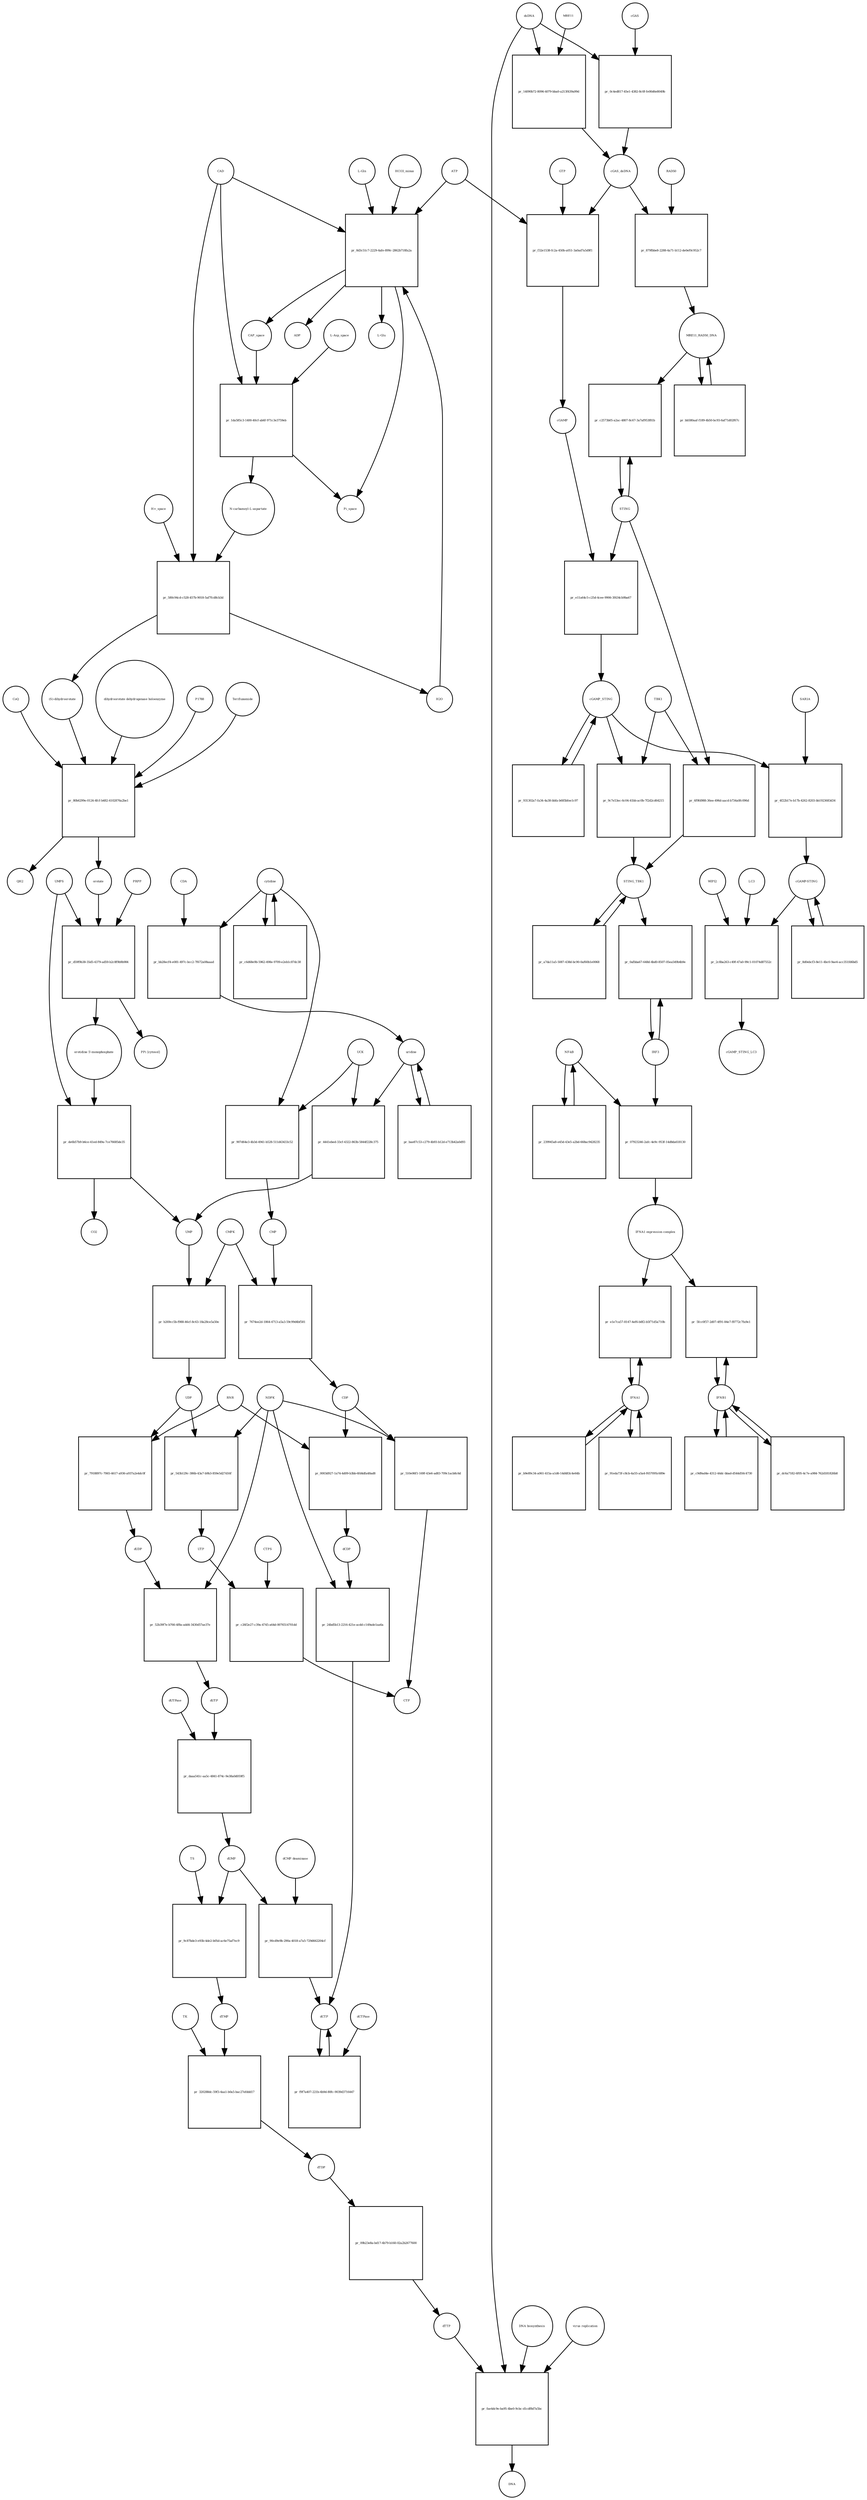 strict digraph  {
"L-Gln" [annotation="", bipartite=0, cls="simple chemical", fontsize=4, label="L-Gln", shape=circle];
"pr_8d3c51c7-2229-4afe-899c-2862b718fa2a" [annotation="", bipartite=1, cls=process, fontsize=4, label="pr_8d3c51c7-2229-4afe-899c-2862b718fa2a", shape=square];
CAP_space [annotation="", bipartite=0, cls="simple chemical", fontsize=4, label=CAP_space, shape=circle];
CAD [annotation="", bipartite=0, cls=macromolecule, fontsize=4, label=CAD, shape=circle];
HCO3_minus [annotation="", bipartite=0, cls="simple chemical", fontsize=4, label=HCO3_minus, shape=circle];
H2O [annotation="", bipartite=0, cls="simple chemical", fontsize=4, label=H2O, shape=circle];
ATP [annotation="", bipartite=0, cls="simple chemical", fontsize=4, label=ATP, shape=circle];
"L-Glu" [annotation="", bipartite=0, cls="simple chemical", fontsize=4, label="L-Glu", shape=circle];
ADP [annotation="", bipartite=0, cls="simple chemical", fontsize=4, label=ADP, shape=circle];
Pi_space [annotation="", bipartite=0, cls="simple chemical", fontsize=4, label=Pi_space, shape=circle];
cytidine [annotation="", bipartite=0, cls="simple chemical", fontsize=4, label=cytidine, shape=circle];
"pr_bb28ecf4-e081-497c-bcc2-7f672a08aaad" [annotation="", bipartite=1, cls=process, fontsize=4, label="pr_bb28ecf4-e081-497c-bcc2-7f672a08aaad", shape=square];
uridine [annotation="", bipartite=0, cls="simple chemical", fontsize=4, label=uridine, shape=circle];
CDA [annotation="", bipartite=0, cls=macromolecule, fontsize=4, label=CDA, shape=circle];
"pr_4441ebed-33cf-4322-863b-5844f228c375" [annotation="", bipartite=1, cls=process, fontsize=4, label="pr_4441ebed-33cf-4322-863b-5844f228c375", shape=square];
UMP [annotation="", bipartite=0, cls="simple chemical", fontsize=4, label=UMP, shape=circle];
UCK [annotation="", bipartite=0, cls=macromolecule, fontsize=4, label=UCK, shape=circle];
"pr_907d64e3-4b3d-4941-b528-511d43433c52" [annotation="", bipartite=1, cls=process, fontsize=4, label="pr_907d64e3-4b3d-4941-b528-511d43433c52", shape=square];
CMP [annotation="", bipartite=0, cls="simple chemical", fontsize=4, label=CMP, shape=circle];
"pr_bae87c53-c279-4b93-b12d-e713b42a0d93" [annotation="", bipartite=1, cls=process, fontsize=4, label="pr_bae87c53-c279-4b93-b12d-e713b42a0d93", shape=square];
"pr_c6d68e9b-5962-498e-9709-e2eb1c87dc38" [annotation="", bipartite=1, cls=process, fontsize=4, label="pr_c6d68e9b-5962-498e-9709-e2eb1c87dc38", shape=square];
"pr_b269cc5b-f988-46cf-8c63-18a28ce5a50e" [annotation="", bipartite=1, cls=process, fontsize=4, label="pr_b269cc5b-f988-46cf-8c63-18a28ce5a50e", shape=square];
UDP [annotation="", bipartite=0, cls="simple chemical", fontsize=4, label=UDP, shape=circle];
CMPK [annotation="", bipartite=0, cls=macromolecule, fontsize=4, label=CMPK, shape=circle];
"pr_7674ee2d-1864-4713-a5a3-59c99d4bf581" [annotation="", bipartite=1, cls=process, fontsize=4, label="pr_7674ee2d-1864-4713-a5a3-59c99d4bf581", shape=square];
CDP [annotation="", bipartite=0, cls="simple chemical", fontsize=4, label=CDP, shape=circle];
"pr_543b129c-386b-43a7-b9b3-859e5d27d16f" [annotation="", bipartite=1, cls=process, fontsize=4, label="pr_543b129c-386b-43a7-b9b3-859e5d27d16f", shape=square];
UTP [annotation="", bipartite=0, cls="simple chemical", fontsize=4, label=UTP, shape=circle];
NDPK [annotation="", bipartite=0, cls=macromolecule, fontsize=4, label=NDPK, shape=circle];
"pr_510e06f1-169f-43e6-ad83-709c1acb8c6d" [annotation="", bipartite=1, cls=process, fontsize=4, label="pr_510e06f1-169f-43e6-ad83-709c1acb8c6d", shape=square];
CTP [annotation="", bipartite=0, cls="simple chemical", fontsize=4, label=CTP, shape=circle];
"pr_c26f2e27-c39a-4745-a64d-0076514701dd" [annotation="", bipartite=1, cls=process, fontsize=4, label="pr_c26f2e27-c39a-4745-a64d-0076514701dd", shape=square];
CTPS [annotation="", bipartite=0, cls=macromolecule, fontsize=4, label=CTPS, shape=circle];
"pr_7918897c-7065-4617-a936-a937a2e4dc0f" [annotation="", bipartite=1, cls=process, fontsize=4, label="pr_7918897c-7065-4617-a936-a937a2e4dc0f", shape=square];
dUDP [annotation="", bipartite=0, cls="simple chemical", fontsize=4, label=dUDP, shape=circle];
RNR [annotation="", bipartite=0, cls=macromolecule, fontsize=4, label=RNR, shape=circle];
"pr_52b39f7e-b766-4f8a-add4-3430d57ae37e" [annotation="", bipartite=1, cls=process, fontsize=4, label="pr_52b39f7e-b766-4f8a-add4-3430d57ae37e", shape=square];
dUTP [annotation="", bipartite=0, cls="simple chemical", fontsize=4, label=dUTP, shape=circle];
dCDP [annotation="", bipartite=0, cls="simple chemical", fontsize=4, label=dCDP, shape=circle];
"pr_24bd5b13-2216-421e-acdd-c149ade1aa6a" [annotation="", bipartite=1, cls=process, fontsize=4, label="pr_24bd5b13-2216-421e-acdd-c149ade1aa6a", shape=square];
dCTP [annotation="", bipartite=0, cls="simple chemical", fontsize=4, label=dCTP, shape=circle];
"pr_0003d927-1a74-4d09-b3bb-6fd4dfa48ad8" [annotation="", bipartite=1, cls=process, fontsize=4, label="pr_0003d927-1a74-4d09-b3bb-6fd4dfa48ad8", shape=square];
"pr_daaa541c-aa5c-4841-874c-9e38a0d059f5" [annotation="", bipartite=1, cls=process, fontsize=4, label="pr_daaa541c-aa5c-4841-874c-9e38a0d059f5", shape=square];
dUMP [annotation="", bipartite=0, cls="simple chemical", fontsize=4, label=dUMP, shape=circle];
dUTPase [annotation="", bipartite=0, cls=macromolecule, fontsize=4, label=dUTPase, shape=circle];
"pr_f9f7a407-221b-4b9d-80fc-9039d3716447" [annotation="", bipartite=1, cls=process, fontsize=4, label="pr_f9f7a407-221b-4b9d-80fc-9039d3716447", shape=square];
dCTPase [annotation="", bipartite=0, cls=macromolecule, fontsize=4, label=dCTPase, shape=circle];
"pr_90cd9e9b-290a-4018-a7a5-729d662204cf" [annotation="", bipartite=1, cls=process, fontsize=4, label="pr_90cd9e9b-290a-4018-a7a5-729d662204cf", shape=square];
"dCMP deaminase" [annotation="", bipartite=0, cls=macromolecule, fontsize=4, label="dCMP deaminase", shape=circle];
"pr_9c87bde3-e93b-4de2-b05d-ac6e75af7ec9" [annotation="", bipartite=1, cls=process, fontsize=4, label="pr_9c87bde3-e93b-4de2-b05d-ac6e75af7ec9", shape=square];
dTMP [annotation="", bipartite=0, cls="simple chemical", fontsize=4, label=dTMP, shape=circle];
TS [annotation="", bipartite=0, cls=macromolecule, fontsize=4, label=TS, shape=circle];
"pr_320288dc-59f3-4aa1-b0a5-bac27efddd17" [annotation="", bipartite=1, cls=process, fontsize=4, label="pr_320288dc-59f3-4aa1-b0a5-bac27efddd17", shape=square];
dTDP [annotation="", bipartite=0, cls="simple chemical", fontsize=4, label=dTDP, shape=circle];
TK [annotation="", bipartite=0, cls=macromolecule, fontsize=4, label=TK, shape=circle];
"pr_09b23e8a-bd17-4b79-b160-02a2b2677600" [annotation="", bipartite=1, cls=process, fontsize=4, label="pr_09b23e8a-bd17-4b79-b160-02a2b2677600", shape=square];
dTTP [annotation="", bipartite=0, cls="simple chemical", fontsize=4, label=dTTP, shape=circle];
dsDNA [annotation="", bipartite=0, cls="simple chemical", fontsize=4, label=dsDNA, shape=circle];
"pr_0c4ed817-45e1-4382-8c0f-fe00d6e8049b" [annotation="", bipartite=1, cls=process, fontsize=4, label="pr_0c4ed817-45e1-4382-8c0f-fe00d6e8049b", shape=square];
cGAS [annotation="", bipartite=0, cls=macromolecule, fontsize=4, label=cGAS, shape=circle];
cGAS_dsDNA [annotation="", bipartite=0, cls=complex, fontsize=4, label=cGAS_dsDNA, shape=circle];
"pr_f32e1538-fc2a-450b-a051-3a0ad7a5d9f1" [annotation="", bipartite=1, cls=process, fontsize=4, label="pr_f32e1538-fc2a-450b-a051-3a0ad7a5d9f1", shape=square];
GTP [annotation="", bipartite=0, cls="simple chemical", fontsize=4, label=GTP, shape=circle];
cGAMP [annotation="", bipartite=0, cls="simple chemical", fontsize=4, label=cGAMP, shape=circle];
"pr_e11a64c5-c25d-4cee-9906-3f434cb9ba67" [annotation="", bipartite=1, cls=process, fontsize=4, label="pr_e11a64c5-c25d-4cee-9906-3f434cb9ba67", shape=square];
STING [annotation="", bipartite=0, cls="macromolecule multimer", fontsize=4, label=STING, shape=circle];
cGAMP_STING [annotation="", bipartite=0, cls=complex, fontsize=4, label=cGAMP_STING, shape=circle];
TBK1 [annotation="", bipartite=0, cls=macromolecule, fontsize=4, label=TBK1, shape=circle];
"pr_9c7e53ec-6c04-41bb-ac0b-7f2d2cd64215" [annotation="", bipartite=1, cls=process, fontsize=4, label="pr_9c7e53ec-6c04-41bb-ac0b-7f2d2cd64215", shape=square];
STING_TBK1 [annotation="", bipartite=0, cls=complex, fontsize=4, label=STING_TBK1, shape=circle];
"pr_931302a7-fa34-4a38-bbfa-b685bfee1c97" [annotation="", bipartite=1, cls=process, fontsize=4, label="pr_931302a7-fa34-4a38-bbfa-b685bfee1c97", shape=square];
"pr_a7da11a5-5087-438d-bc90-0af60b1e0068" [annotation="", bipartite=1, cls=process, fontsize=4, label="pr_a7da11a5-5087-438d-bc90-0af60b1e0068", shape=square];
"NF-kB" [annotation="", bipartite=0, cls=complex, fontsize=4, label="NF-kB", shape=circle];
"pr_239945a8-e45d-43e5-a2bd-668ac9428235" [annotation="", bipartite=1, cls=process, fontsize=4, label="pr_239945a8-e45d-43e5-a2bd-668ac9428235", shape=square];
IFNA1 [annotation="", bipartite=0, cls="nucleic acid feature", fontsize=4, label=IFNA1, shape=circle];
"pr_91eda73f-c8cb-4a55-a5a4-f657095c689e" [annotation="", bipartite=1, cls=process, fontsize=4, label="pr_91eda73f-c8cb-4a55-a5a4-f657095c689e", shape=square];
IFNB1 [annotation="", bipartite=0, cls="nucleic acid feature", fontsize=4, label=IFNB1, shape=circle];
"pr_dc6a7182-6f05-4c7e-a984-762d181826b8" [annotation="", bipartite=1, cls=process, fontsize=4, label="pr_dc6a7182-6f05-4c7e-a984-762d181826b8", shape=square];
"pr_b9e89c34-a061-415a-a1d6-14d483c4e64b" [annotation="", bipartite=1, cls=process, fontsize=4, label="pr_b9e89c34-a061-415a-a1d6-14d483c4e64b", shape=square];
"pr_c9d9ad4e-4312-44dc-bbad-d544d50c4730" [annotation="", bipartite=1, cls=process, fontsize=4, label="pr_c9d9ad4e-4312-44dc-bbad-d544d50c4730", shape=square];
"pr_5fcc0f57-2d07-4f91-84e7-f8772c7fa9e1" [annotation="", bipartite=1, cls=process, fontsize=4, label="pr_5fcc0f57-2d07-4f91-84e7-f8772c7fa9e1", shape=square];
"IFNA1 expression complex" [annotation="", bipartite=0, cls=complex, fontsize=4, label="IFNA1 expression complex", shape=circle];
"cGAMP-STING" [annotation="", bipartite=0, cls=complex, fontsize=4, label="cGAMP-STING", shape=circle];
"pr_8d0ebcf3-8e11-4bc0-9ae4-acc351fd6bd5" [annotation="", bipartite=1, cls=process, fontsize=4, label="pr_8d0ebcf3-8e11-4bc0-9ae4-acc351fd6bd5", shape=square];
"pr_14090b72-8096-4079-bba0-a213f439a99d" [annotation="", bipartite=1, cls=process, fontsize=4, label="pr_14090b72-8096-4079-bba0-a213f439a99d", shape=square];
MRE11 [annotation="", bipartite=0, cls="macromolecule multimer", fontsize=4, label=MRE11, shape=circle];
RAD50 [annotation="", bipartite=0, cls="macromolecule multimer", fontsize=4, label=RAD50, shape=circle];
"pr_879fbbe8-2288-4a71-b112-de0ef0c952c7" [annotation="", bipartite=1, cls=process, fontsize=4, label="pr_879fbbe8-2288-4a71-b112-de0ef0c952c7", shape=square];
MRE11_RAD50_DNA [annotation="", bipartite=0, cls=complex, fontsize=4, label=MRE11_RAD50_DNA, shape=circle];
IRF3 [annotation="", bipartite=0, cls="macromolecule multimer", fontsize=4, label=IRF3, shape=circle];
"pr_0afbba67-648d-4bd0-8507-05ea549b4b9e" [annotation="", bipartite=1, cls=process, fontsize=4, label="pr_0afbba67-648d-4bd0-8507-05ea549b4b9e", shape=square];
"pr_4f22b17e-b17b-4262-8203-bb1923683d34" [annotation="", bipartite=1, cls=process, fontsize=4, label="pr_4f22b17e-b17b-4262-8203-bb1923683d34", shape=square];
SAR1A [annotation="", bipartite=0, cls=macromolecule, fontsize=4, label=SAR1A, shape=circle];
"pr_2c8ba263-c49f-47a0-99c1-01074d87552c" [annotation="", bipartite=1, cls=process, fontsize=4, label="pr_2c8ba263-c49f-47a0-99c1-01074d87552c", shape=square];
LC3 [annotation="", bipartite=0, cls=macromolecule, fontsize=4, label=LC3, shape=circle];
cGAMP_STING_LC3 [annotation="", bipartite=0, cls=complex, fontsize=4, label=cGAMP_STING_LC3, shape=circle];
WIPI2 [annotation="", bipartite=0, cls=macromolecule, fontsize=4, label=WIPI2, shape=circle];
"pr_c2573b05-a2ac-4807-8c67-3a7af953f81b" [annotation="", bipartite=1, cls=process, fontsize=4, label="pr_c2573b05-a2ac-4807-8c67-3a7af953f81b", shape=square];
"pr_6f9fd988-36ee-496d-aacd-b734a0fc096d" [annotation="", bipartite=1, cls=process, fontsize=4, label="pr_6f9fd988-36ee-496d-aacd-b734a0fc096d", shape=square];
"pr_bb580aaf-f189-4b50-bc93-6af71d02f67c" [annotation="", bipartite=1, cls=process, fontsize=4, label="pr_bb580aaf-f189-4b50-bc93-6af71d02f67c", shape=square];
"pr_1da585c3-1400-40cf-ab6f-971c3e3759eb" [annotation="", bipartite=1, cls=process, fontsize=4, label="pr_1da585c3-1400-40cf-ab6f-971c3e3759eb", shape=square];
"N-carbamoyl-L-aspartate" [annotation="", bipartite=0, cls="simple chemical", fontsize=4, label="N-carbamoyl-L-aspartate", shape=circle];
"L-Asp_space" [annotation="", bipartite=0, cls="simple chemical", fontsize=4, label="L-Asp_space", shape=circle];
"pr_580c94cd-c528-457b-9018-5af7fcd8cb3d" [annotation="", bipartite=1, cls=process, fontsize=4, label="pr_580c94cd-c528-457b-9018-5af7fcd8cb3d", shape=square];
"(S)-dihydroorotate" [annotation="", bipartite=0, cls="simple chemical", fontsize=4, label="(S)-dihydroorotate", shape=circle];
"H+_space" [annotation="", bipartite=0, cls="simple chemical", fontsize=4, label="H+_space", shape=circle];
"pr_80b6299e-0124-4fcf-b482-4102876a2be1" [annotation="", bipartite=1, cls=process, fontsize=4, label="pr_80b6299e-0124-4fcf-b482-4102876a2be1", shape=square];
orotate [annotation="", bipartite=0, cls="simple chemical", fontsize=4, label=orotate, shape=circle];
"dihydroorotate dehydrogenase holoenzyme" [annotation="", bipartite=0, cls="simple chemical", fontsize=4, label="dihydroorotate dehydrogenase holoenzyme", shape=circle];
P1788 [annotation="", bipartite=0, cls="simple chemical", fontsize=4, label=P1788, shape=circle];
Teriflunomide [annotation="", bipartite=0, cls="simple chemical", fontsize=4, label=Teriflunomide, shape=circle];
CoQ [annotation="", bipartite=0, cls="simple chemical", fontsize=4, label=CoQ, shape=circle];
QH2 [annotation="", bipartite=0, cls="simple chemical", fontsize=4, label=QH2, shape=circle];
"pr_d59f9b38-35d5-4379-ad59-b2c8f9b9b984" [annotation="", bipartite=1, cls=process, fontsize=4, label="pr_d59f9b38-35d5-4379-ad59-b2c8f9b9b984", shape=square];
"orotidine 5'-monophosphate" [annotation="", bipartite=0, cls="simple chemical", fontsize=4, label="orotidine 5'-monophosphate", shape=circle];
UMPS [annotation="", bipartite=0, cls="macromolecule multimer", fontsize=4, label=UMPS, shape=circle];
PRPP [annotation="", bipartite=0, cls="simple chemical", fontsize=4, label=PRPP, shape=circle];
"PPi [cytosol]" [annotation="", bipartite=0, cls="simple chemical", fontsize=4, label="PPi [cytosol]", shape=circle];
"pr_de6b57b9-b6ce-41ed-849a-7ce76685de35" [annotation="", bipartite=1, cls=process, fontsize=4, label="pr_de6b57b9-b6ce-41ed-849a-7ce76685de35", shape=square];
CO2 [annotation="", bipartite=0, cls="simple chemical", fontsize=4, label=CO2, shape=circle];
"pr_fae4dc9e-ba95-4be0-9cbc-d1cdf8d7a5bc" [annotation="", bipartite=1, cls=process, fontsize=4, label="pr_fae4dc9e-ba95-4be0-9cbc-d1cdf8d7a5bc", shape=square];
DNA [annotation="", bipartite=0, cls="nucleic acid feature", fontsize=4, label=DNA, shape=circle];
"DNA biosynthesis" [annotation="urn_miriam_obo.go_GO%3A0071897", bipartite=0, cls=phenotype, fontsize=4, label="DNA biosynthesis", shape=circle];
"virus replication" [annotation="", bipartite=0, cls=phenotype, fontsize=4, label="virus replication", shape=circle];
"pr_e1e7ca57-8147-4ef6-b8f2-b5f71d5a710b" [annotation="", bipartite=1, cls=process, fontsize=4, label="pr_e1e7ca57-8147-4ef6-b8f2-b5f71d5a710b", shape=square];
"pr_07923246-2afc-4e9c-953f-14d8da618130" [annotation="", bipartite=1, cls=process, fontsize=4, label="pr_07923246-2afc-4e9c-953f-14d8da618130", shape=square];
"L-Gln" -> "pr_8d3c51c7-2229-4afe-899c-2862b718fa2a"  [annotation="", interaction_type=consumption];
"pr_8d3c51c7-2229-4afe-899c-2862b718fa2a" -> CAP_space  [annotation="", interaction_type=production];
"pr_8d3c51c7-2229-4afe-899c-2862b718fa2a" -> "L-Glu"  [annotation="", interaction_type=production];
"pr_8d3c51c7-2229-4afe-899c-2862b718fa2a" -> ADP  [annotation="", interaction_type=production];
"pr_8d3c51c7-2229-4afe-899c-2862b718fa2a" -> Pi_space  [annotation="", interaction_type=production];
CAP_space -> "pr_1da585c3-1400-40cf-ab6f-971c3e3759eb"  [annotation="", interaction_type=consumption];
CAD -> "pr_8d3c51c7-2229-4afe-899c-2862b718fa2a"  [annotation=urn_miriam_reactome_REACT_1698, interaction_type=catalysis];
CAD -> "pr_1da585c3-1400-40cf-ab6f-971c3e3759eb"  [annotation=urn_miriam_reactome_REACT_1698, interaction_type=catalysis];
CAD -> "pr_580c94cd-c528-457b-9018-5af7fcd8cb3d"  [annotation=urn_miriam_reactome_REACT_1698, interaction_type=catalysis];
HCO3_minus -> "pr_8d3c51c7-2229-4afe-899c-2862b718fa2a"  [annotation="", interaction_type=consumption];
H2O -> "pr_8d3c51c7-2229-4afe-899c-2862b718fa2a"  [annotation="", interaction_type=consumption];
ATP -> "pr_8d3c51c7-2229-4afe-899c-2862b718fa2a"  [annotation="", interaction_type=consumption];
ATP -> "pr_f32e1538-fc2a-450b-a051-3a0ad7a5d9f1"  [annotation="", interaction_type=consumption];
cytidine -> "pr_bb28ecf4-e081-497c-bcc2-7f672a08aaad"  [annotation="", interaction_type=consumption];
cytidine -> "pr_907d64e3-4b3d-4941-b528-511d43433c52"  [annotation="", interaction_type=consumption];
cytidine -> "pr_c6d68e9b-5962-498e-9709-e2eb1c87dc38"  [annotation="", interaction_type=consumption];
"pr_bb28ecf4-e081-497c-bcc2-7f672a08aaad" -> uridine  [annotation="", interaction_type=production];
uridine -> "pr_4441ebed-33cf-4322-863b-5844f228c375"  [annotation="", interaction_type=consumption];
uridine -> "pr_bae87c53-c279-4b93-b12d-e713b42a0d93"  [annotation="", interaction_type=consumption];
CDA -> "pr_bb28ecf4-e081-497c-bcc2-7f672a08aaad"  [annotation="", interaction_type=catalysis];
"pr_4441ebed-33cf-4322-863b-5844f228c375" -> UMP  [annotation="", interaction_type=production];
UMP -> "pr_b269cc5b-f988-46cf-8c63-18a28ce5a50e"  [annotation="", interaction_type=consumption];
UCK -> "pr_4441ebed-33cf-4322-863b-5844f228c375"  [annotation="", interaction_type=catalysis];
UCK -> "pr_907d64e3-4b3d-4941-b528-511d43433c52"  [annotation="", interaction_type=catalysis];
"pr_907d64e3-4b3d-4941-b528-511d43433c52" -> CMP  [annotation="", interaction_type=production];
CMP -> "pr_7674ee2d-1864-4713-a5a3-59c99d4bf581"  [annotation="", interaction_type=consumption];
"pr_bae87c53-c279-4b93-b12d-e713b42a0d93" -> uridine  [annotation="", interaction_type=production];
"pr_c6d68e9b-5962-498e-9709-e2eb1c87dc38" -> cytidine  [annotation="", interaction_type=production];
"pr_b269cc5b-f988-46cf-8c63-18a28ce5a50e" -> UDP  [annotation="", interaction_type=production];
UDP -> "pr_543b129c-386b-43a7-b9b3-859e5d27d16f"  [annotation="", interaction_type=consumption];
UDP -> "pr_7918897c-7065-4617-a936-a937a2e4dc0f"  [annotation="", interaction_type=consumption];
CMPK -> "pr_b269cc5b-f988-46cf-8c63-18a28ce5a50e"  [annotation="", interaction_type=catalysis];
CMPK -> "pr_7674ee2d-1864-4713-a5a3-59c99d4bf581"  [annotation="", interaction_type=catalysis];
"pr_7674ee2d-1864-4713-a5a3-59c99d4bf581" -> CDP  [annotation="", interaction_type=production];
CDP -> "pr_510e06f1-169f-43e6-ad83-709c1acb8c6d"  [annotation="", interaction_type=consumption];
CDP -> "pr_0003d927-1a74-4d09-b3bb-6fd4dfa48ad8"  [annotation="", interaction_type=consumption];
"pr_543b129c-386b-43a7-b9b3-859e5d27d16f" -> UTP  [annotation="", interaction_type=production];
UTP -> "pr_c26f2e27-c39a-4745-a64d-0076514701dd"  [annotation="", interaction_type=consumption];
NDPK -> "pr_543b129c-386b-43a7-b9b3-859e5d27d16f"  [annotation="", interaction_type=catalysis];
NDPK -> "pr_510e06f1-169f-43e6-ad83-709c1acb8c6d"  [annotation="", interaction_type=catalysis];
NDPK -> "pr_52b39f7e-b766-4f8a-add4-3430d57ae37e"  [annotation="", interaction_type=catalysis];
NDPK -> "pr_24bd5b13-2216-421e-acdd-c149ade1aa6a"  [annotation="", interaction_type=catalysis];
"pr_510e06f1-169f-43e6-ad83-709c1acb8c6d" -> CTP  [annotation="", interaction_type=production];
"pr_c26f2e27-c39a-4745-a64d-0076514701dd" -> CTP  [annotation="", interaction_type=production];
CTPS -> "pr_c26f2e27-c39a-4745-a64d-0076514701dd"  [annotation="", interaction_type=catalysis];
"pr_7918897c-7065-4617-a936-a937a2e4dc0f" -> dUDP  [annotation="", interaction_type=production];
dUDP -> "pr_52b39f7e-b766-4f8a-add4-3430d57ae37e"  [annotation="", interaction_type=consumption];
RNR -> "pr_7918897c-7065-4617-a936-a937a2e4dc0f"  [annotation="", interaction_type=catalysis];
RNR -> "pr_0003d927-1a74-4d09-b3bb-6fd4dfa48ad8"  [annotation="", interaction_type=catalysis];
"pr_52b39f7e-b766-4f8a-add4-3430d57ae37e" -> dUTP  [annotation="", interaction_type=production];
dUTP -> "pr_daaa541c-aa5c-4841-874c-9e38a0d059f5"  [annotation="", interaction_type=consumption];
dCDP -> "pr_24bd5b13-2216-421e-acdd-c149ade1aa6a"  [annotation="", interaction_type=consumption];
"pr_24bd5b13-2216-421e-acdd-c149ade1aa6a" -> dCTP  [annotation="", interaction_type=production];
dCTP -> "pr_f9f7a407-221b-4b9d-80fc-9039d3716447"  [annotation="", interaction_type=consumption];
"pr_0003d927-1a74-4d09-b3bb-6fd4dfa48ad8" -> dCDP  [annotation="", interaction_type=production];
"pr_daaa541c-aa5c-4841-874c-9e38a0d059f5" -> dUMP  [annotation="", interaction_type=production];
dUMP -> "pr_90cd9e9b-290a-4018-a7a5-729d662204cf"  [annotation="", interaction_type=consumption];
dUMP -> "pr_9c87bde3-e93b-4de2-b05d-ac6e75af7ec9"  [annotation="", interaction_type=consumption];
dUTPase -> "pr_daaa541c-aa5c-4841-874c-9e38a0d059f5"  [annotation="", interaction_type=catalysis];
"pr_f9f7a407-221b-4b9d-80fc-9039d3716447" -> dCTP  [annotation="", interaction_type=production];
dCTPase -> "pr_f9f7a407-221b-4b9d-80fc-9039d3716447"  [annotation="", interaction_type=catalysis];
"pr_90cd9e9b-290a-4018-a7a5-729d662204cf" -> dCTP  [annotation="", interaction_type=production];
"dCMP deaminase" -> "pr_90cd9e9b-290a-4018-a7a5-729d662204cf"  [annotation="", interaction_type=catalysis];
"pr_9c87bde3-e93b-4de2-b05d-ac6e75af7ec9" -> dTMP  [annotation="", interaction_type=production];
dTMP -> "pr_320288dc-59f3-4aa1-b0a5-bac27efddd17"  [annotation="", interaction_type=consumption];
TS -> "pr_9c87bde3-e93b-4de2-b05d-ac6e75af7ec9"  [annotation="", interaction_type=catalysis];
"pr_320288dc-59f3-4aa1-b0a5-bac27efddd17" -> dTDP  [annotation="", interaction_type=production];
dTDP -> "pr_09b23e8a-bd17-4b79-b160-02a2b2677600"  [annotation="", interaction_type=consumption];
TK -> "pr_320288dc-59f3-4aa1-b0a5-bac27efddd17"  [annotation="", interaction_type=catalysis];
"pr_09b23e8a-bd17-4b79-b160-02a2b2677600" -> dTTP  [annotation="", interaction_type=production];
dTTP -> "pr_fae4dc9e-ba95-4be0-9cbc-d1cdf8d7a5bc"  [annotation="", interaction_type=consumption];
dsDNA -> "pr_0c4ed817-45e1-4382-8c0f-fe00d6e8049b"  [annotation="", interaction_type=consumption];
dsDNA -> "pr_14090b72-8096-4079-bba0-a213f439a99d"  [annotation="", interaction_type=consumption];
dsDNA -> "pr_fae4dc9e-ba95-4be0-9cbc-d1cdf8d7a5bc"  [annotation="", interaction_type=consumption];
"pr_0c4ed817-45e1-4382-8c0f-fe00d6e8049b" -> cGAS_dsDNA  [annotation="", interaction_type=production];
cGAS -> "pr_0c4ed817-45e1-4382-8c0f-fe00d6e8049b"  [annotation="", interaction_type=consumption];
cGAS_dsDNA -> "pr_f32e1538-fc2a-450b-a051-3a0ad7a5d9f1"  [annotation="", interaction_type=catalysis];
cGAS_dsDNA -> "pr_879fbbe8-2288-4a71-b112-de0ef0c952c7"  [annotation="", interaction_type=consumption];
"pr_f32e1538-fc2a-450b-a051-3a0ad7a5d9f1" -> cGAMP  [annotation="", interaction_type=production];
GTP -> "pr_f32e1538-fc2a-450b-a051-3a0ad7a5d9f1"  [annotation="", interaction_type=consumption];
cGAMP -> "pr_e11a64c5-c25d-4cee-9906-3f434cb9ba67"  [annotation="", interaction_type=consumption];
"pr_e11a64c5-c25d-4cee-9906-3f434cb9ba67" -> cGAMP_STING  [annotation="", interaction_type=production];
STING -> "pr_e11a64c5-c25d-4cee-9906-3f434cb9ba67"  [annotation="", interaction_type=consumption];
STING -> "pr_c2573b05-a2ac-4807-8c67-3a7af953f81b"  [annotation="", interaction_type=consumption];
STING -> "pr_6f9fd988-36ee-496d-aacd-b734a0fc096d"  [annotation="", interaction_type=consumption];
cGAMP_STING -> "pr_9c7e53ec-6c04-41bb-ac0b-7f2d2cd64215"  [annotation="", interaction_type=consumption];
cGAMP_STING -> "pr_931302a7-fa34-4a38-bbfa-b685bfee1c97"  [annotation="", interaction_type=consumption];
cGAMP_STING -> "pr_4f22b17e-b17b-4262-8203-bb1923683d34"  [annotation="", interaction_type=consumption];
TBK1 -> "pr_9c7e53ec-6c04-41bb-ac0b-7f2d2cd64215"  [annotation="", interaction_type=consumption];
TBK1 -> "pr_6f9fd988-36ee-496d-aacd-b734a0fc096d"  [annotation="", interaction_type=consumption];
"pr_9c7e53ec-6c04-41bb-ac0b-7f2d2cd64215" -> STING_TBK1  [annotation="", interaction_type=production];
STING_TBK1 -> "pr_a7da11a5-5087-438d-bc90-0af60b1e0068"  [annotation="", interaction_type=consumption];
STING_TBK1 -> "pr_0afbba67-648d-4bd0-8507-05ea549b4b9e"  [annotation="", interaction_type=catalysis];
"pr_931302a7-fa34-4a38-bbfa-b685bfee1c97" -> cGAMP_STING  [annotation="", interaction_type=production];
"pr_a7da11a5-5087-438d-bc90-0af60b1e0068" -> STING_TBK1  [annotation="", interaction_type=production];
"NF-kB" -> "pr_239945a8-e45d-43e5-a2bd-668ac9428235"  [annotation="", interaction_type=consumption];
"NF-kB" -> "pr_07923246-2afc-4e9c-953f-14d8da618130"  [annotation="", interaction_type=consumption];
"pr_239945a8-e45d-43e5-a2bd-668ac9428235" -> "NF-kB"  [annotation="", interaction_type=production];
IFNA1 -> "pr_91eda73f-c8cb-4a55-a5a4-f657095c689e"  [annotation="", interaction_type=consumption];
IFNA1 -> "pr_b9e89c34-a061-415a-a1d6-14d483c4e64b"  [annotation="", interaction_type=consumption];
IFNA1 -> "pr_e1e7ca57-8147-4ef6-b8f2-b5f71d5a710b"  [annotation="", interaction_type=consumption];
"pr_91eda73f-c8cb-4a55-a5a4-f657095c689e" -> IFNA1  [annotation="", interaction_type=production];
IFNB1 -> "pr_dc6a7182-6f05-4c7e-a984-762d181826b8"  [annotation="", interaction_type=consumption];
IFNB1 -> "pr_c9d9ad4e-4312-44dc-bbad-d544d50c4730"  [annotation="", interaction_type=consumption];
IFNB1 -> "pr_5fcc0f57-2d07-4f91-84e7-f8772c7fa9e1"  [annotation="", interaction_type=consumption];
"pr_dc6a7182-6f05-4c7e-a984-762d181826b8" -> IFNB1  [annotation="", interaction_type=production];
"pr_b9e89c34-a061-415a-a1d6-14d483c4e64b" -> IFNA1  [annotation="", interaction_type=production];
"pr_c9d9ad4e-4312-44dc-bbad-d544d50c4730" -> IFNB1  [annotation="", interaction_type=production];
"pr_5fcc0f57-2d07-4f91-84e7-f8772c7fa9e1" -> IFNB1  [annotation="", interaction_type=production];
"IFNA1 expression complex" -> "pr_5fcc0f57-2d07-4f91-84e7-f8772c7fa9e1"  [annotation="", interaction_type=stimulation];
"IFNA1 expression complex" -> "pr_e1e7ca57-8147-4ef6-b8f2-b5f71d5a710b"  [annotation="", interaction_type=stimulation];
"cGAMP-STING" -> "pr_8d0ebcf3-8e11-4bc0-9ae4-acc351fd6bd5"  [annotation="", interaction_type=consumption];
"cGAMP-STING" -> "pr_2c8ba263-c49f-47a0-99c1-01074d87552c"  [annotation="", interaction_type=consumption];
"pr_8d0ebcf3-8e11-4bc0-9ae4-acc351fd6bd5" -> "cGAMP-STING"  [annotation="", interaction_type=production];
"pr_14090b72-8096-4079-bba0-a213f439a99d" -> cGAS_dsDNA  [annotation="", interaction_type=production];
MRE11 -> "pr_14090b72-8096-4079-bba0-a213f439a99d"  [annotation="", interaction_type=consumption];
RAD50 -> "pr_879fbbe8-2288-4a71-b112-de0ef0c952c7"  [annotation="", interaction_type=consumption];
"pr_879fbbe8-2288-4a71-b112-de0ef0c952c7" -> MRE11_RAD50_DNA  [annotation="", interaction_type=production];
MRE11_RAD50_DNA -> "pr_c2573b05-a2ac-4807-8c67-3a7af953f81b"  [annotation="", interaction_type=catalysis];
MRE11_RAD50_DNA -> "pr_bb580aaf-f189-4b50-bc93-6af71d02f67c"  [annotation="", interaction_type=consumption];
IRF3 -> "pr_0afbba67-648d-4bd0-8507-05ea549b4b9e"  [annotation="", interaction_type=consumption];
IRF3 -> "pr_07923246-2afc-4e9c-953f-14d8da618130"  [annotation="", interaction_type=consumption];
"pr_0afbba67-648d-4bd0-8507-05ea549b4b9e" -> IRF3  [annotation="", interaction_type=production];
"pr_4f22b17e-b17b-4262-8203-bb1923683d34" -> "cGAMP-STING"  [annotation="", interaction_type=production];
SAR1A -> "pr_4f22b17e-b17b-4262-8203-bb1923683d34"  [annotation="", interaction_type=catalysis];
"pr_2c8ba263-c49f-47a0-99c1-01074d87552c" -> cGAMP_STING_LC3  [annotation="", interaction_type=production];
LC3 -> "pr_2c8ba263-c49f-47a0-99c1-01074d87552c"  [annotation="", interaction_type=consumption];
WIPI2 -> "pr_2c8ba263-c49f-47a0-99c1-01074d87552c"  [annotation="", interaction_type=catalysis];
"pr_c2573b05-a2ac-4807-8c67-3a7af953f81b" -> STING  [annotation="", interaction_type=production];
"pr_6f9fd988-36ee-496d-aacd-b734a0fc096d" -> STING_TBK1  [annotation="", interaction_type=production];
"pr_bb580aaf-f189-4b50-bc93-6af71d02f67c" -> MRE11_RAD50_DNA  [annotation="", interaction_type=production];
"pr_1da585c3-1400-40cf-ab6f-971c3e3759eb" -> "N-carbamoyl-L-aspartate"  [annotation="", interaction_type=production];
"pr_1da585c3-1400-40cf-ab6f-971c3e3759eb" -> Pi_space  [annotation="", interaction_type=production];
"N-carbamoyl-L-aspartate" -> "pr_580c94cd-c528-457b-9018-5af7fcd8cb3d"  [annotation="", interaction_type=consumption];
"L-Asp_space" -> "pr_1da585c3-1400-40cf-ab6f-971c3e3759eb"  [annotation="", interaction_type=consumption];
"pr_580c94cd-c528-457b-9018-5af7fcd8cb3d" -> "(S)-dihydroorotate"  [annotation="", interaction_type=production];
"pr_580c94cd-c528-457b-9018-5af7fcd8cb3d" -> H2O  [annotation="", interaction_type=production];
"(S)-dihydroorotate" -> "pr_80b6299e-0124-4fcf-b482-4102876a2be1"  [annotation="", interaction_type=consumption];
"H+_space" -> "pr_580c94cd-c528-457b-9018-5af7fcd8cb3d"  [annotation="", interaction_type=consumption];
"pr_80b6299e-0124-4fcf-b482-4102876a2be1" -> orotate  [annotation="", interaction_type=production];
"pr_80b6299e-0124-4fcf-b482-4102876a2be1" -> QH2  [annotation="", interaction_type=production];
orotate -> "pr_d59f9b38-35d5-4379-ad59-b2c8f9b9b984"  [annotation="", interaction_type=consumption];
"dihydroorotate dehydrogenase holoenzyme" -> "pr_80b6299e-0124-4fcf-b482-4102876a2be1"  [annotation=urn_miriam_reactome_REACT_1698, interaction_type=catalysis];
P1788 -> "pr_80b6299e-0124-4fcf-b482-4102876a2be1"  [annotation=urn_miriam_reactome_REACT_1698, interaction_type=inhibition];
Teriflunomide -> "pr_80b6299e-0124-4fcf-b482-4102876a2be1"  [annotation=urn_miriam_reactome_REACT_1698, interaction_type=inhibition];
CoQ -> "pr_80b6299e-0124-4fcf-b482-4102876a2be1"  [annotation="", interaction_type=consumption];
"pr_d59f9b38-35d5-4379-ad59-b2c8f9b9b984" -> "orotidine 5'-monophosphate"  [annotation="", interaction_type=production];
"pr_d59f9b38-35d5-4379-ad59-b2c8f9b9b984" -> "PPi [cytosol]"  [annotation="", interaction_type=production];
"orotidine 5'-monophosphate" -> "pr_de6b57b9-b6ce-41ed-849a-7ce76685de35"  [annotation="", interaction_type=consumption];
UMPS -> "pr_d59f9b38-35d5-4379-ad59-b2c8f9b9b984"  [annotation=urn_miriam_reactome_REACT_1698, interaction_type=catalysis];
UMPS -> "pr_de6b57b9-b6ce-41ed-849a-7ce76685de35"  [annotation=urn_miriam_reactome_REACT_1698, interaction_type=catalysis];
PRPP -> "pr_d59f9b38-35d5-4379-ad59-b2c8f9b9b984"  [annotation="", interaction_type=consumption];
"pr_de6b57b9-b6ce-41ed-849a-7ce76685de35" -> UMP  [annotation="", interaction_type=production];
"pr_de6b57b9-b6ce-41ed-849a-7ce76685de35" -> CO2  [annotation="", interaction_type=production];
"pr_fae4dc9e-ba95-4be0-9cbc-d1cdf8d7a5bc" -> DNA  [annotation="", interaction_type=production];
"DNA biosynthesis" -> "pr_fae4dc9e-ba95-4be0-9cbc-d1cdf8d7a5bc"  [annotation="", interaction_type=catalysis];
"virus replication" -> "pr_fae4dc9e-ba95-4be0-9cbc-d1cdf8d7a5bc"  [annotation="", interaction_type=inhibition];
"pr_e1e7ca57-8147-4ef6-b8f2-b5f71d5a710b" -> IFNA1  [annotation="", interaction_type=production];
"pr_07923246-2afc-4e9c-953f-14d8da618130" -> "IFNA1 expression complex"  [annotation="", interaction_type=production];
}
